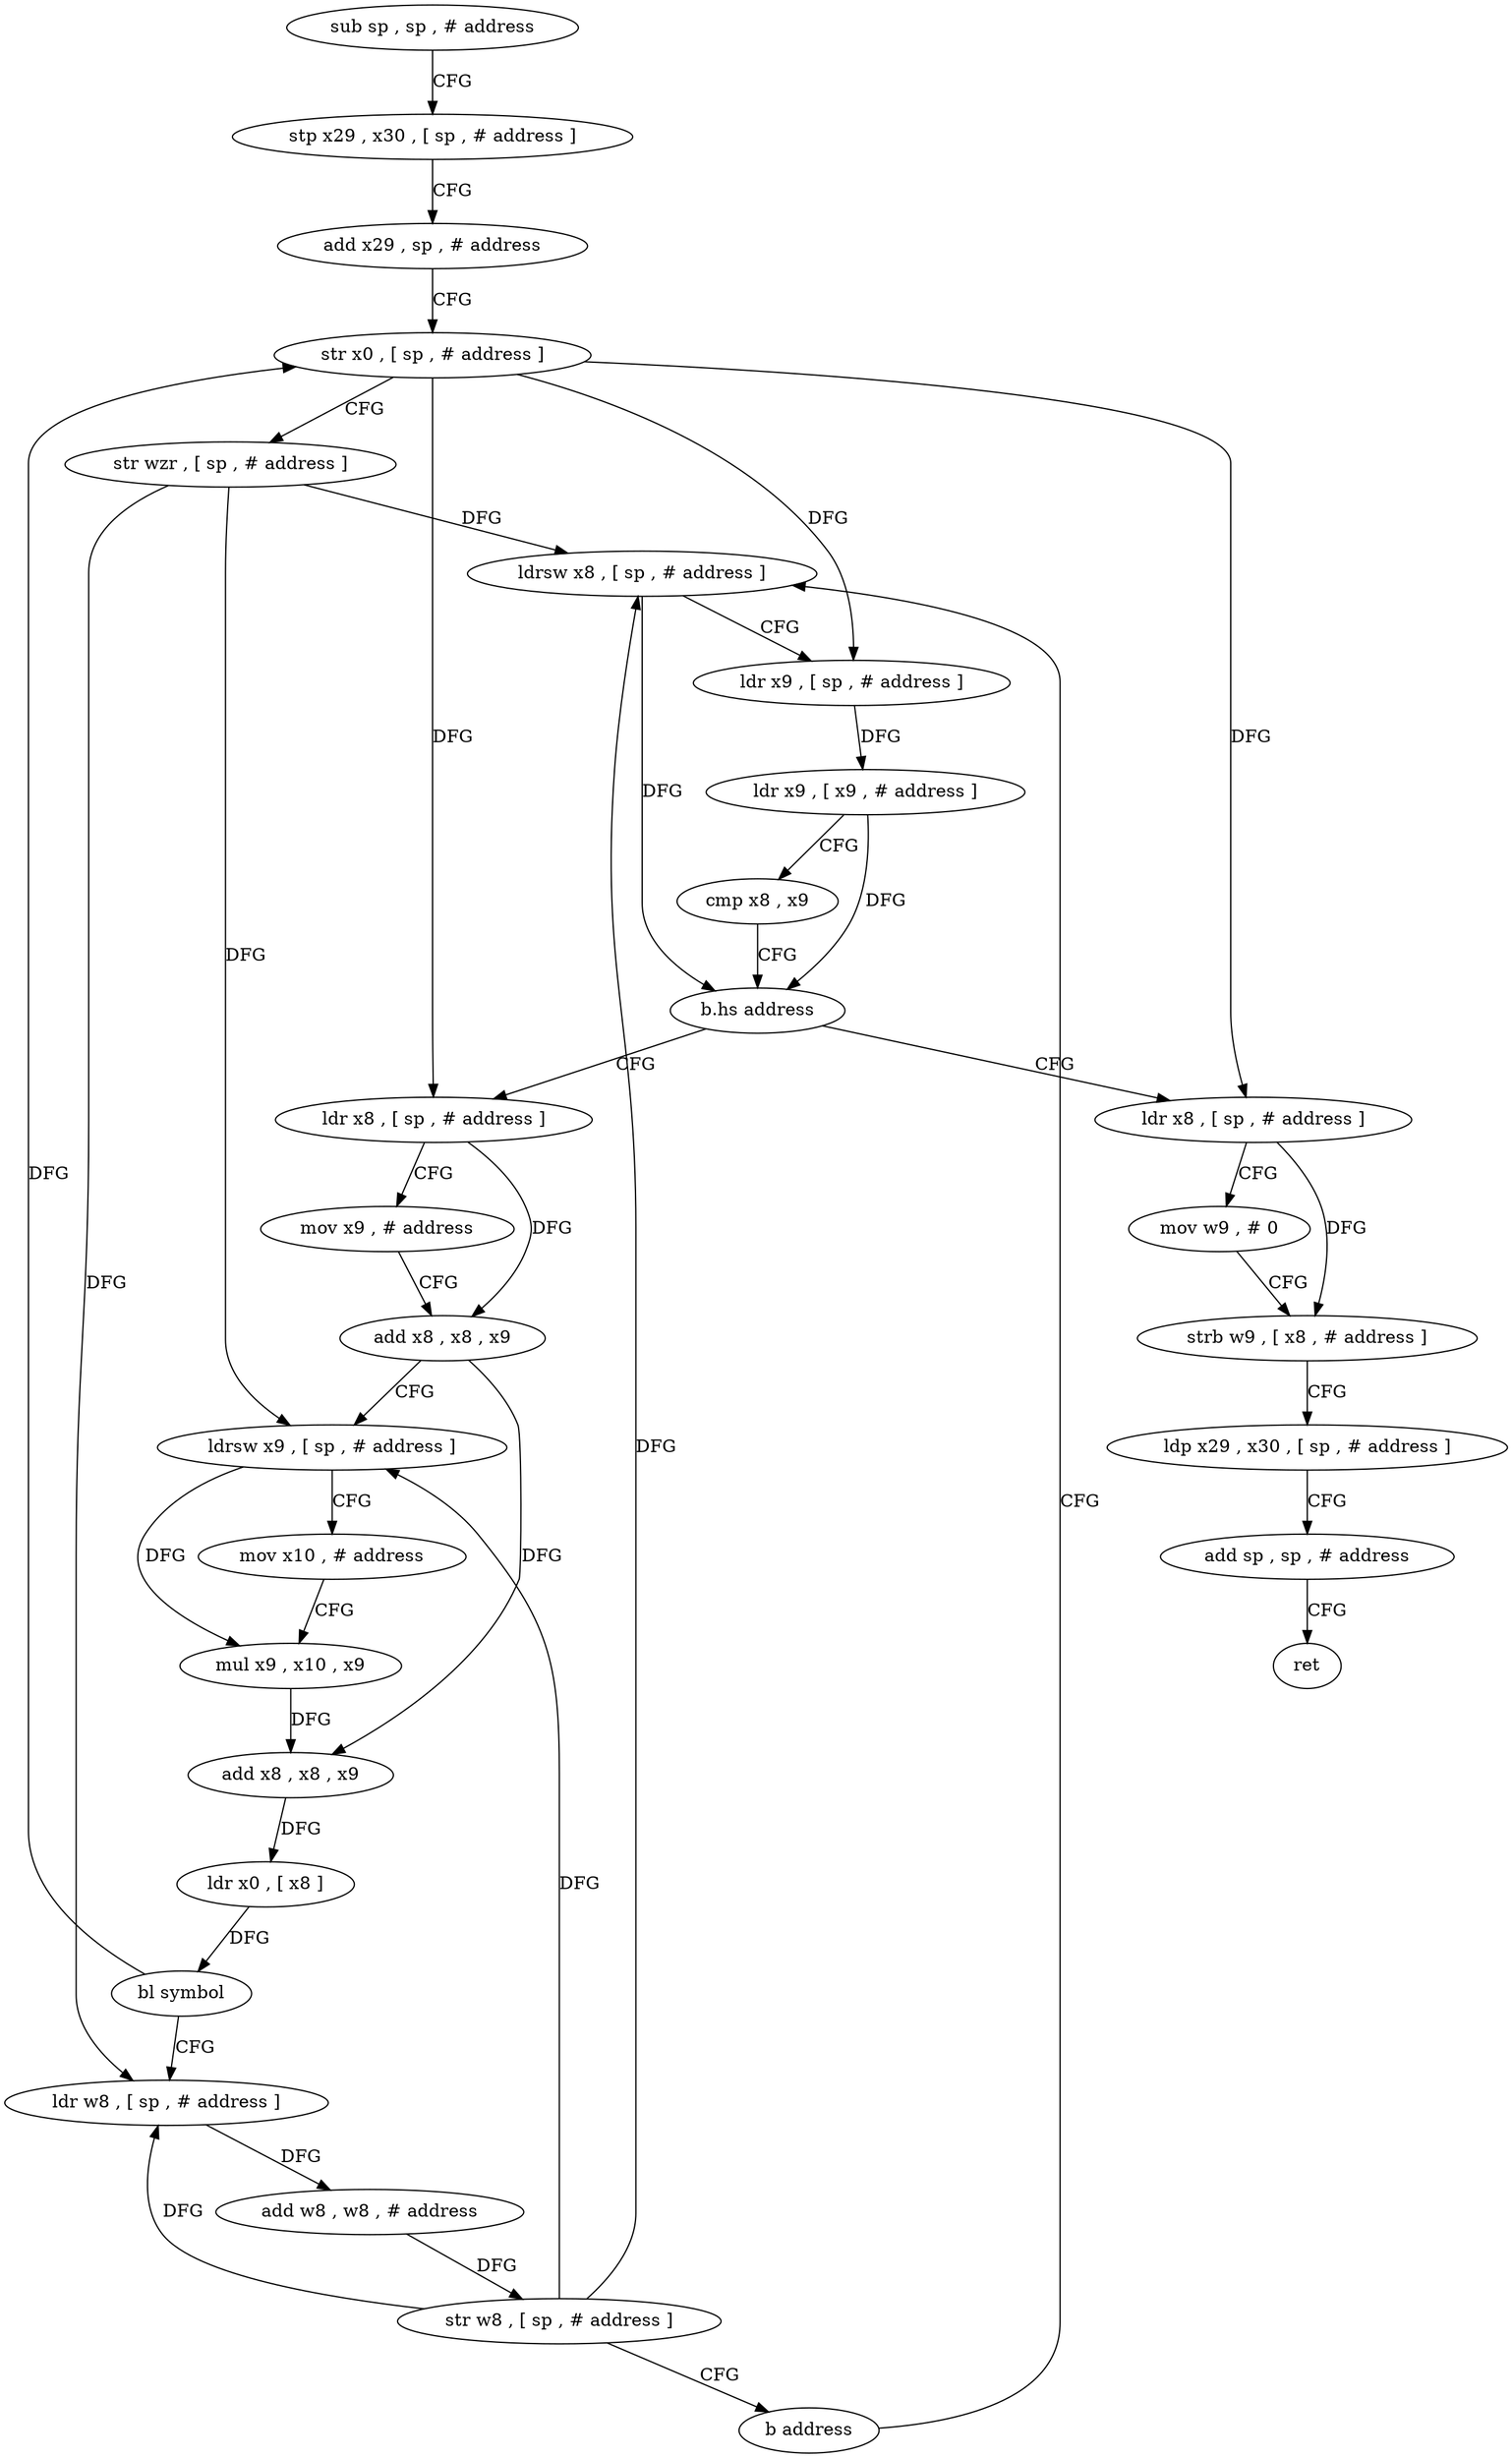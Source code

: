 digraph "func" {
"132656" [label = "sub sp , sp , # address" ]
"132660" [label = "stp x29 , x30 , [ sp , # address ]" ]
"132664" [label = "add x29 , sp , # address" ]
"132668" [label = "str x0 , [ sp , # address ]" ]
"132672" [label = "str wzr , [ sp , # address ]" ]
"132676" [label = "ldrsw x8 , [ sp , # address ]" ]
"132748" [label = "ldr x8 , [ sp , # address ]" ]
"132752" [label = "mov w9 , # 0" ]
"132756" [label = "strb w9 , [ x8 , # address ]" ]
"132760" [label = "ldp x29 , x30 , [ sp , # address ]" ]
"132764" [label = "add sp , sp , # address" ]
"132768" [label = "ret" ]
"132696" [label = "ldr x8 , [ sp , # address ]" ]
"132700" [label = "mov x9 , # address" ]
"132704" [label = "add x8 , x8 , x9" ]
"132708" [label = "ldrsw x9 , [ sp , # address ]" ]
"132712" [label = "mov x10 , # address" ]
"132716" [label = "mul x9 , x10 , x9" ]
"132720" [label = "add x8 , x8 , x9" ]
"132724" [label = "ldr x0 , [ x8 ]" ]
"132728" [label = "bl symbol" ]
"132732" [label = "ldr w8 , [ sp , # address ]" ]
"132736" [label = "add w8 , w8 , # address" ]
"132740" [label = "str w8 , [ sp , # address ]" ]
"132744" [label = "b address" ]
"132680" [label = "ldr x9 , [ sp , # address ]" ]
"132684" [label = "ldr x9 , [ x9 , # address ]" ]
"132688" [label = "cmp x8 , x9" ]
"132692" [label = "b.hs address" ]
"132656" -> "132660" [ label = "CFG" ]
"132660" -> "132664" [ label = "CFG" ]
"132664" -> "132668" [ label = "CFG" ]
"132668" -> "132672" [ label = "CFG" ]
"132668" -> "132680" [ label = "DFG" ]
"132668" -> "132748" [ label = "DFG" ]
"132668" -> "132696" [ label = "DFG" ]
"132672" -> "132676" [ label = "DFG" ]
"132672" -> "132708" [ label = "DFG" ]
"132672" -> "132732" [ label = "DFG" ]
"132676" -> "132680" [ label = "CFG" ]
"132676" -> "132692" [ label = "DFG" ]
"132748" -> "132752" [ label = "CFG" ]
"132748" -> "132756" [ label = "DFG" ]
"132752" -> "132756" [ label = "CFG" ]
"132756" -> "132760" [ label = "CFG" ]
"132760" -> "132764" [ label = "CFG" ]
"132764" -> "132768" [ label = "CFG" ]
"132696" -> "132700" [ label = "CFG" ]
"132696" -> "132704" [ label = "DFG" ]
"132700" -> "132704" [ label = "CFG" ]
"132704" -> "132708" [ label = "CFG" ]
"132704" -> "132720" [ label = "DFG" ]
"132708" -> "132712" [ label = "CFG" ]
"132708" -> "132716" [ label = "DFG" ]
"132712" -> "132716" [ label = "CFG" ]
"132716" -> "132720" [ label = "DFG" ]
"132720" -> "132724" [ label = "DFG" ]
"132724" -> "132728" [ label = "DFG" ]
"132728" -> "132732" [ label = "CFG" ]
"132728" -> "132668" [ label = "DFG" ]
"132732" -> "132736" [ label = "DFG" ]
"132736" -> "132740" [ label = "DFG" ]
"132740" -> "132744" [ label = "CFG" ]
"132740" -> "132676" [ label = "DFG" ]
"132740" -> "132708" [ label = "DFG" ]
"132740" -> "132732" [ label = "DFG" ]
"132744" -> "132676" [ label = "CFG" ]
"132680" -> "132684" [ label = "DFG" ]
"132684" -> "132688" [ label = "CFG" ]
"132684" -> "132692" [ label = "DFG" ]
"132688" -> "132692" [ label = "CFG" ]
"132692" -> "132748" [ label = "CFG" ]
"132692" -> "132696" [ label = "CFG" ]
}
